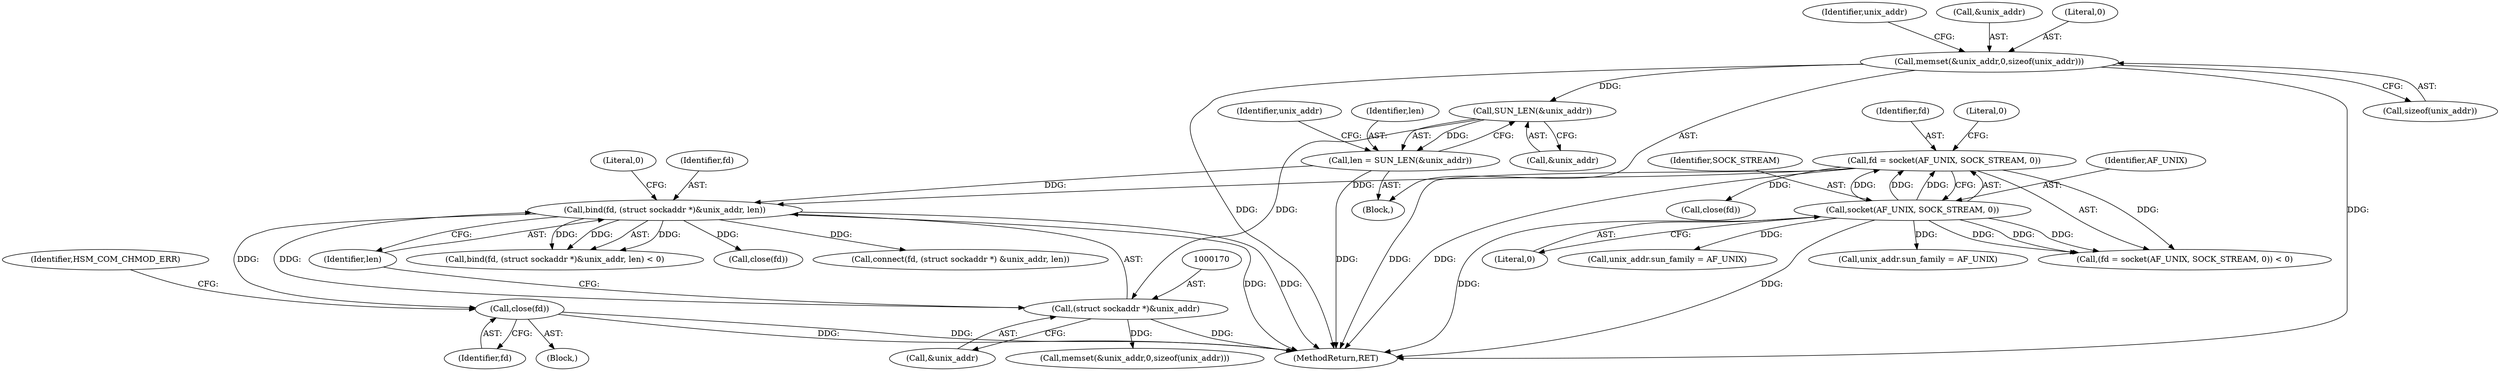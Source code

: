 digraph "0_opa-ff_c5759e7b76f5bf844be6c6641cc1b356bbc83869_0@API" {
"1000197" [label="(Call,close(fd))"];
"1000167" [label="(Call,bind(fd, (struct sockaddr *)&unix_addr, len))"];
"1000108" [label="(Call,fd = socket(AF_UNIX, SOCK_STREAM, 0))"];
"1000110" [label="(Call,socket(AF_UNIX, SOCK_STREAM, 0))"];
"1000169" [label="(Call,(struct sockaddr *)&unix_addr)"];
"1000158" [label="(Call,SUN_LEN(&unix_addr))"];
"1000118" [label="(Call,memset(&unix_addr,0,sizeof(unix_addr)))"];
"1000156" [label="(Call,len = SUN_LEN(&unix_addr))"];
"1000200" [label="(Identifier,HSM_COM_CHMOD_ERR)"];
"1000180" [label="(Call,close(fd))"];
"1000113" [label="(Literal,0)"];
"1000242" [label="(Call,connect(fd, (struct sockaddr *) &unix_addr, len))"];
"1000126" [label="(Identifier,unix_addr)"];
"1000171" [label="(Call,&unix_addr)"];
"1000159" [label="(Call,&unix_addr)"];
"1000124" [label="(Call,unix_addr.sun_family = AF_UNIX)"];
"1000198" [label="(Identifier,fd)"];
"1000163" [label="(Identifier,unix_addr)"];
"1000119" [label="(Call,&unix_addr)"];
"1000167" [label="(Call,bind(fd, (struct sockaddr *)&unix_addr, len))"];
"1000158" [label="(Call,SUN_LEN(&unix_addr))"];
"1000169" [label="(Call,(struct sockaddr *)&unix_addr)"];
"1000201" [label="(Call,memset(&unix_addr,0,sizeof(unix_addr)))"];
"1000174" [label="(Literal,0)"];
"1000166" [label="(Call,bind(fd, (struct sockaddr *)&unix_addr, len) < 0)"];
"1000110" [label="(Call,socket(AF_UNIX, SOCK_STREAM, 0))"];
"1000121" [label="(Literal,0)"];
"1000192" [label="(Block,)"];
"1000111" [label="(Identifier,AF_UNIX)"];
"1000168" [label="(Identifier,fd)"];
"1000108" [label="(Call,fd = socket(AF_UNIX, SOCK_STREAM, 0))"];
"1000157" [label="(Identifier,len)"];
"1000207" [label="(Call,unix_addr.sun_family = AF_UNIX)"];
"1000285" [label="(MethodReturn,RET)"];
"1000140" [label="(Call,close(fd))"];
"1000197" [label="(Call,close(fd))"];
"1000122" [label="(Call,sizeof(unix_addr))"];
"1000173" [label="(Identifier,len)"];
"1000102" [label="(Block,)"];
"1000114" [label="(Literal,0)"];
"1000112" [label="(Identifier,SOCK_STREAM)"];
"1000156" [label="(Call,len = SUN_LEN(&unix_addr))"];
"1000118" [label="(Call,memset(&unix_addr,0,sizeof(unix_addr)))"];
"1000109" [label="(Identifier,fd)"];
"1000107" [label="(Call,(fd = socket(AF_UNIX, SOCK_STREAM, 0)) < 0)"];
"1000197" -> "1000192"  [label="AST: "];
"1000197" -> "1000198"  [label="CFG: "];
"1000198" -> "1000197"  [label="AST: "];
"1000200" -> "1000197"  [label="CFG: "];
"1000197" -> "1000285"  [label="DDG: "];
"1000197" -> "1000285"  [label="DDG: "];
"1000167" -> "1000197"  [label="DDG: "];
"1000167" -> "1000166"  [label="AST: "];
"1000167" -> "1000173"  [label="CFG: "];
"1000168" -> "1000167"  [label="AST: "];
"1000169" -> "1000167"  [label="AST: "];
"1000173" -> "1000167"  [label="AST: "];
"1000174" -> "1000167"  [label="CFG: "];
"1000167" -> "1000285"  [label="DDG: "];
"1000167" -> "1000285"  [label="DDG: "];
"1000167" -> "1000166"  [label="DDG: "];
"1000167" -> "1000166"  [label="DDG: "];
"1000167" -> "1000166"  [label="DDG: "];
"1000108" -> "1000167"  [label="DDG: "];
"1000169" -> "1000167"  [label="DDG: "];
"1000156" -> "1000167"  [label="DDG: "];
"1000167" -> "1000180"  [label="DDG: "];
"1000167" -> "1000242"  [label="DDG: "];
"1000108" -> "1000107"  [label="AST: "];
"1000108" -> "1000110"  [label="CFG: "];
"1000109" -> "1000108"  [label="AST: "];
"1000110" -> "1000108"  [label="AST: "];
"1000114" -> "1000108"  [label="CFG: "];
"1000108" -> "1000285"  [label="DDG: "];
"1000108" -> "1000285"  [label="DDG: "];
"1000108" -> "1000107"  [label="DDG: "];
"1000110" -> "1000108"  [label="DDG: "];
"1000110" -> "1000108"  [label="DDG: "];
"1000110" -> "1000108"  [label="DDG: "];
"1000108" -> "1000140"  [label="DDG: "];
"1000110" -> "1000113"  [label="CFG: "];
"1000111" -> "1000110"  [label="AST: "];
"1000112" -> "1000110"  [label="AST: "];
"1000113" -> "1000110"  [label="AST: "];
"1000110" -> "1000285"  [label="DDG: "];
"1000110" -> "1000285"  [label="DDG: "];
"1000110" -> "1000107"  [label="DDG: "];
"1000110" -> "1000107"  [label="DDG: "];
"1000110" -> "1000107"  [label="DDG: "];
"1000110" -> "1000124"  [label="DDG: "];
"1000110" -> "1000207"  [label="DDG: "];
"1000169" -> "1000171"  [label="CFG: "];
"1000170" -> "1000169"  [label="AST: "];
"1000171" -> "1000169"  [label="AST: "];
"1000173" -> "1000169"  [label="CFG: "];
"1000169" -> "1000285"  [label="DDG: "];
"1000158" -> "1000169"  [label="DDG: "];
"1000169" -> "1000201"  [label="DDG: "];
"1000158" -> "1000156"  [label="AST: "];
"1000158" -> "1000159"  [label="CFG: "];
"1000159" -> "1000158"  [label="AST: "];
"1000156" -> "1000158"  [label="CFG: "];
"1000158" -> "1000156"  [label="DDG: "];
"1000118" -> "1000158"  [label="DDG: "];
"1000118" -> "1000102"  [label="AST: "];
"1000118" -> "1000122"  [label="CFG: "];
"1000119" -> "1000118"  [label="AST: "];
"1000121" -> "1000118"  [label="AST: "];
"1000122" -> "1000118"  [label="AST: "];
"1000126" -> "1000118"  [label="CFG: "];
"1000118" -> "1000285"  [label="DDG: "];
"1000118" -> "1000285"  [label="DDG: "];
"1000156" -> "1000102"  [label="AST: "];
"1000157" -> "1000156"  [label="AST: "];
"1000163" -> "1000156"  [label="CFG: "];
"1000156" -> "1000285"  [label="DDG: "];
}
